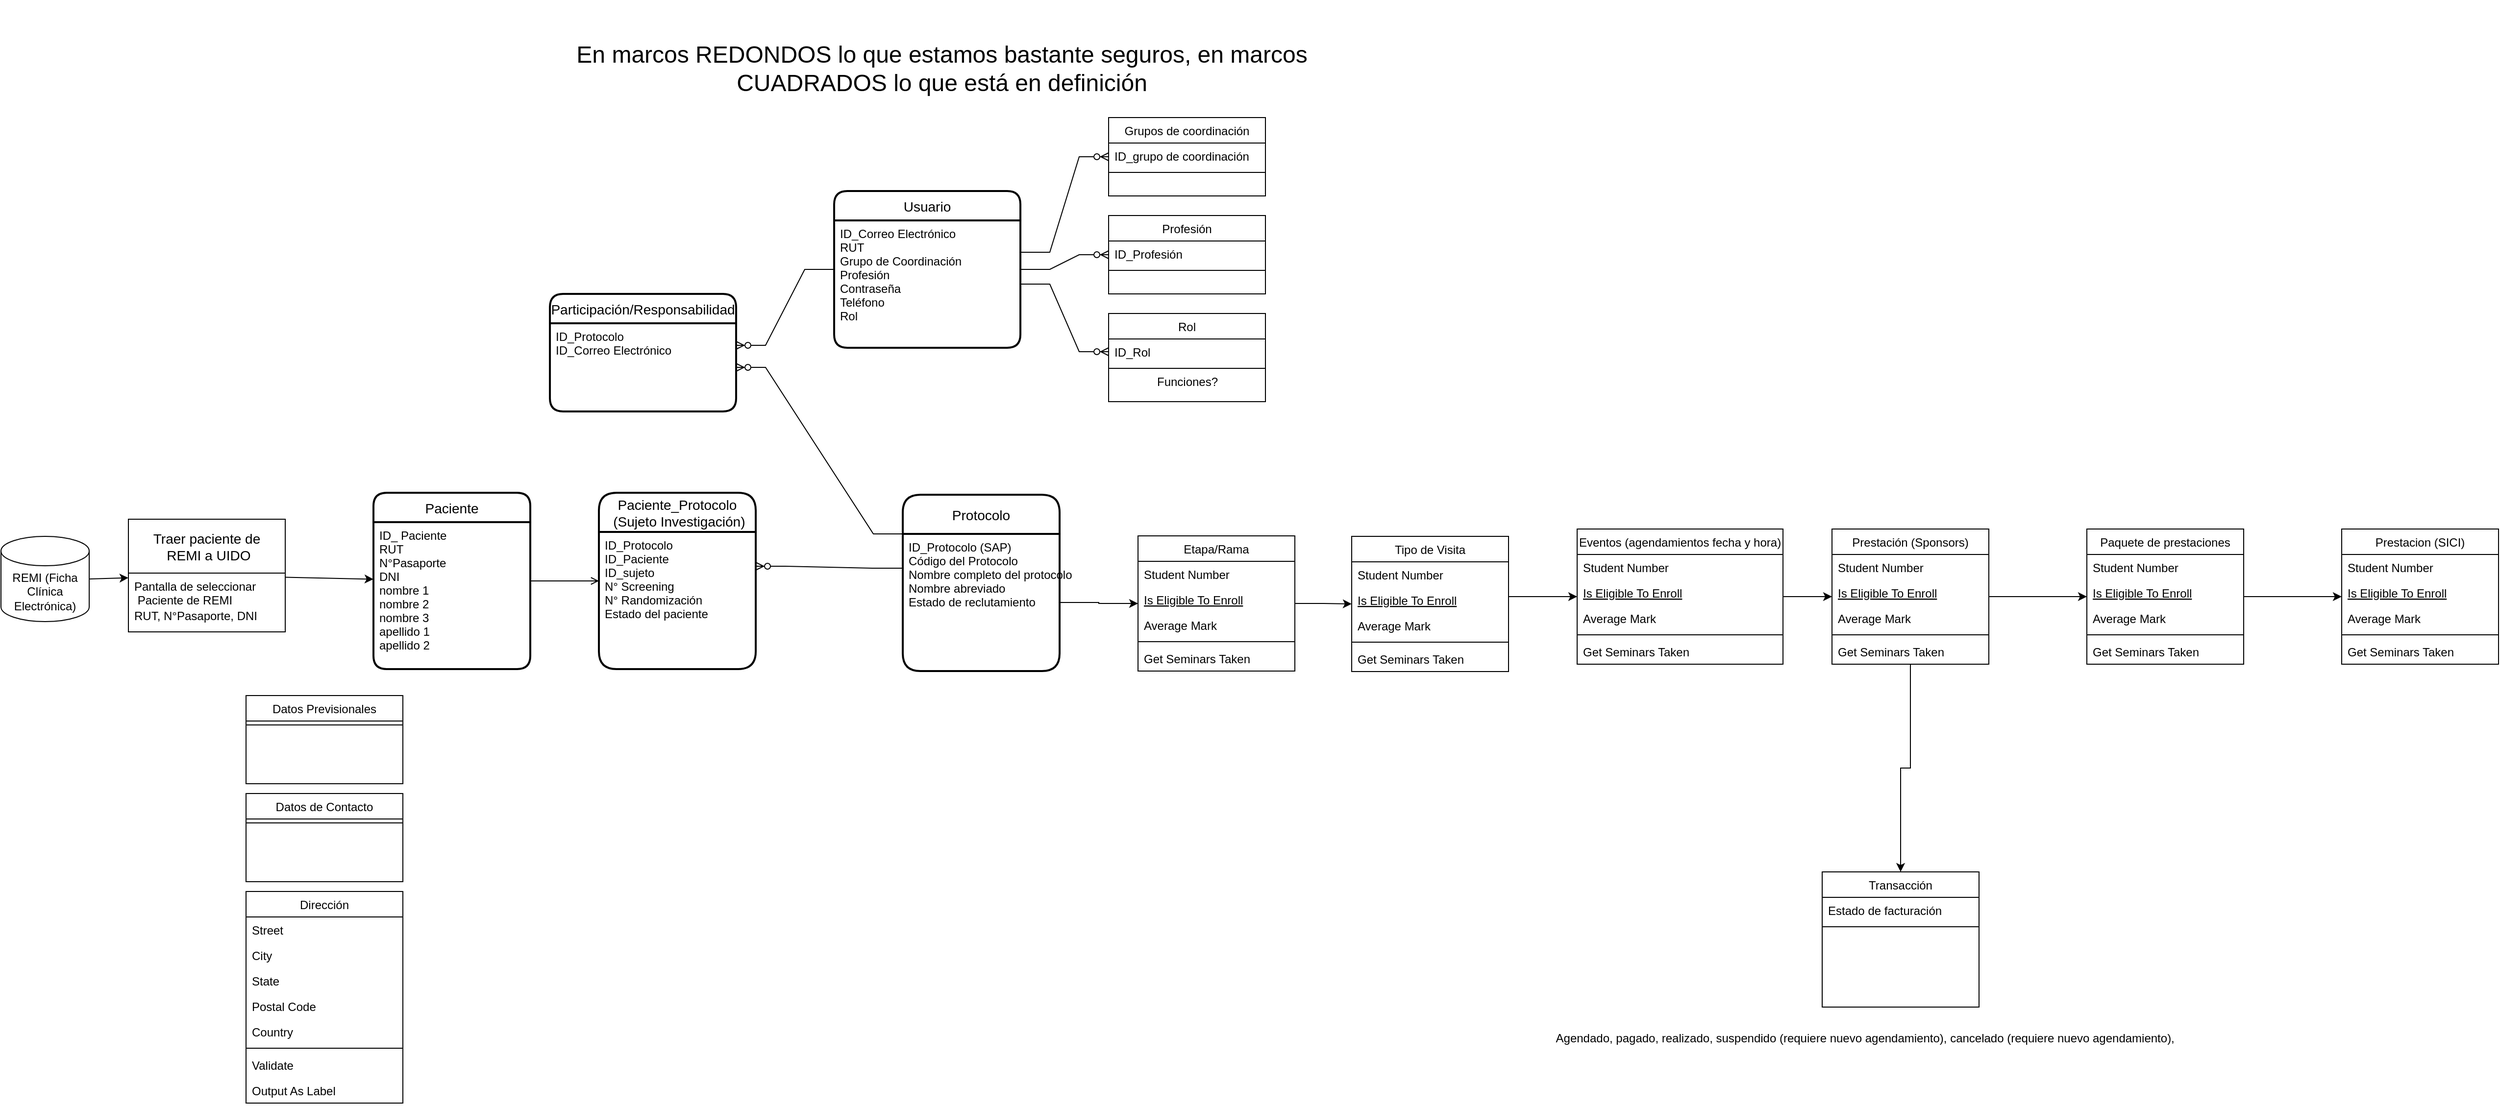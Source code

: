 <mxfile version="20.1.1" type="github">
  <diagram id="C5RBs43oDa-KdzZeNtuy" name="Modelo de datos">
    <mxGraphModel dx="2190" dy="1797" grid="1" gridSize="10" guides="1" tooltips="1" connect="1" arrows="1" fold="1" page="1" pageScale="1" pageWidth="827" pageHeight="1169" math="0" shadow="0">
      <root>
        <mxCell id="WIyWlLk6GJQsqaUBKTNV-0" />
        <mxCell id="WIyWlLk6GJQsqaUBKTNV-1" parent="WIyWlLk6GJQsqaUBKTNV-0" />
        <mxCell id="o2q1ifa4VH7G2egXARDQ-42" style="edgeStyle=orthogonalEdgeStyle;rounded=0;orthogonalLoop=1;jettySize=auto;html=1;exitX=1;exitY=0.5;exitDx=0;exitDy=0;" parent="WIyWlLk6GJQsqaUBKTNV-1" source="6zTSTTlQzJXJBrJj9n_g-30" target="z5YawjzfUHT3OrqKKdno-17" edge="1">
          <mxGeometry relative="1" as="geometry">
            <mxPoint x="850.0" y="588" as="sourcePoint" />
          </mxGeometry>
        </mxCell>
        <mxCell id="o2q1ifa4VH7G2egXARDQ-59" value="" style="edgeStyle=orthogonalEdgeStyle;rounded=0;orthogonalLoop=1;jettySize=auto;html=1;" parent="WIyWlLk6GJQsqaUBKTNV-1" source="zkfFHV4jXpPFQw0GAbJ--6" target="z5YawjzfUHT3OrqKKdno-11" edge="1">
          <mxGeometry relative="1" as="geometry" />
        </mxCell>
        <mxCell id="zkfFHV4jXpPFQw0GAbJ--6" value="Paquete de prestaciones" style="swimlane;fontStyle=0;align=center;verticalAlign=top;childLayout=stackLayout;horizontal=1;startSize=26;horizontalStack=0;resizeParent=1;resizeLast=0;collapsible=1;marginBottom=0;rounded=0;shadow=0;strokeWidth=1;" parent="WIyWlLk6GJQsqaUBKTNV-1" vertex="1">
          <mxGeometry x="1648" y="530" width="160" height="138" as="geometry">
            <mxRectangle x="130" y="380" width="160" height="26" as="alternateBounds" />
          </mxGeometry>
        </mxCell>
        <mxCell id="zkfFHV4jXpPFQw0GAbJ--7" value="Student Number" style="text;align=left;verticalAlign=top;spacingLeft=4;spacingRight=4;overflow=hidden;rotatable=0;points=[[0,0.5],[1,0.5]];portConstraint=eastwest;" parent="zkfFHV4jXpPFQw0GAbJ--6" vertex="1">
          <mxGeometry y="26" width="160" height="26" as="geometry" />
        </mxCell>
        <mxCell id="zkfFHV4jXpPFQw0GAbJ--10" value="Is Eligible To Enroll" style="text;align=left;verticalAlign=top;spacingLeft=4;spacingRight=4;overflow=hidden;rotatable=0;points=[[0,0.5],[1,0.5]];portConstraint=eastwest;fontStyle=4" parent="zkfFHV4jXpPFQw0GAbJ--6" vertex="1">
          <mxGeometry y="52" width="160" height="26" as="geometry" />
        </mxCell>
        <mxCell id="zkfFHV4jXpPFQw0GAbJ--8" value="Average Mark" style="text;align=left;verticalAlign=top;spacingLeft=4;spacingRight=4;overflow=hidden;rotatable=0;points=[[0,0.5],[1,0.5]];portConstraint=eastwest;rounded=0;shadow=0;html=0;" parent="zkfFHV4jXpPFQw0GAbJ--6" vertex="1">
          <mxGeometry y="78" width="160" height="26" as="geometry" />
        </mxCell>
        <mxCell id="zkfFHV4jXpPFQw0GAbJ--9" value="" style="line;html=1;strokeWidth=1;align=left;verticalAlign=middle;spacingTop=-1;spacingLeft=3;spacingRight=3;rotatable=0;labelPosition=right;points=[];portConstraint=eastwest;" parent="zkfFHV4jXpPFQw0GAbJ--6" vertex="1">
          <mxGeometry y="104" width="160" height="8" as="geometry" />
        </mxCell>
        <mxCell id="zkfFHV4jXpPFQw0GAbJ--11" value="Get Seminars Taken" style="text;align=left;verticalAlign=top;spacingLeft=4;spacingRight=4;overflow=hidden;rotatable=0;points=[[0,0.5],[1,0.5]];portConstraint=eastwest;" parent="zkfFHV4jXpPFQw0GAbJ--6" vertex="1">
          <mxGeometry y="112" width="160" height="26" as="geometry" />
        </mxCell>
        <mxCell id="zkfFHV4jXpPFQw0GAbJ--17" value="Dirección" style="swimlane;fontStyle=0;align=center;verticalAlign=top;childLayout=stackLayout;horizontal=1;startSize=26;horizontalStack=0;resizeParent=1;resizeLast=0;collapsible=1;marginBottom=0;rounded=0;shadow=0;strokeWidth=1;" parent="WIyWlLk6GJQsqaUBKTNV-1" vertex="1">
          <mxGeometry x="-230" y="900" width="160" height="216" as="geometry">
            <mxRectangle x="550" y="140" width="160" height="26" as="alternateBounds" />
          </mxGeometry>
        </mxCell>
        <mxCell id="zkfFHV4jXpPFQw0GAbJ--18" value="Street" style="text;align=left;verticalAlign=top;spacingLeft=4;spacingRight=4;overflow=hidden;rotatable=0;points=[[0,0.5],[1,0.5]];portConstraint=eastwest;" parent="zkfFHV4jXpPFQw0GAbJ--17" vertex="1">
          <mxGeometry y="26" width="160" height="26" as="geometry" />
        </mxCell>
        <mxCell id="zkfFHV4jXpPFQw0GAbJ--19" value="City" style="text;align=left;verticalAlign=top;spacingLeft=4;spacingRight=4;overflow=hidden;rotatable=0;points=[[0,0.5],[1,0.5]];portConstraint=eastwest;rounded=0;shadow=0;html=0;" parent="zkfFHV4jXpPFQw0GAbJ--17" vertex="1">
          <mxGeometry y="52" width="160" height="26" as="geometry" />
        </mxCell>
        <mxCell id="zkfFHV4jXpPFQw0GAbJ--20" value="State" style="text;align=left;verticalAlign=top;spacingLeft=4;spacingRight=4;overflow=hidden;rotatable=0;points=[[0,0.5],[1,0.5]];portConstraint=eastwest;rounded=0;shadow=0;html=0;" parent="zkfFHV4jXpPFQw0GAbJ--17" vertex="1">
          <mxGeometry y="78" width="160" height="26" as="geometry" />
        </mxCell>
        <mxCell id="zkfFHV4jXpPFQw0GAbJ--21" value="Postal Code" style="text;align=left;verticalAlign=top;spacingLeft=4;spacingRight=4;overflow=hidden;rotatable=0;points=[[0,0.5],[1,0.5]];portConstraint=eastwest;rounded=0;shadow=0;html=0;" parent="zkfFHV4jXpPFQw0GAbJ--17" vertex="1">
          <mxGeometry y="104" width="160" height="26" as="geometry" />
        </mxCell>
        <mxCell id="zkfFHV4jXpPFQw0GAbJ--22" value="Country" style="text;align=left;verticalAlign=top;spacingLeft=4;spacingRight=4;overflow=hidden;rotatable=0;points=[[0,0.5],[1,0.5]];portConstraint=eastwest;rounded=0;shadow=0;html=0;" parent="zkfFHV4jXpPFQw0GAbJ--17" vertex="1">
          <mxGeometry y="130" width="160" height="26" as="geometry" />
        </mxCell>
        <mxCell id="zkfFHV4jXpPFQw0GAbJ--23" value="" style="line;html=1;strokeWidth=1;align=left;verticalAlign=middle;spacingTop=-1;spacingLeft=3;spacingRight=3;rotatable=0;labelPosition=right;points=[];portConstraint=eastwest;" parent="zkfFHV4jXpPFQw0GAbJ--17" vertex="1">
          <mxGeometry y="156" width="160" height="8" as="geometry" />
        </mxCell>
        <mxCell id="zkfFHV4jXpPFQw0GAbJ--24" value="Validate" style="text;align=left;verticalAlign=top;spacingLeft=4;spacingRight=4;overflow=hidden;rotatable=0;points=[[0,0.5],[1,0.5]];portConstraint=eastwest;" parent="zkfFHV4jXpPFQw0GAbJ--17" vertex="1">
          <mxGeometry y="164" width="160" height="26" as="geometry" />
        </mxCell>
        <mxCell id="zkfFHV4jXpPFQw0GAbJ--25" value="Output As Label" style="text;align=left;verticalAlign=top;spacingLeft=4;spacingRight=4;overflow=hidden;rotatable=0;points=[[0,0.5],[1,0.5]];portConstraint=eastwest;" parent="zkfFHV4jXpPFQw0GAbJ--17" vertex="1">
          <mxGeometry y="190" width="160" height="26" as="geometry" />
        </mxCell>
        <mxCell id="z5YawjzfUHT3OrqKKdno-11" value="Prestacion (SICI)" style="swimlane;fontStyle=0;align=center;verticalAlign=top;childLayout=stackLayout;horizontal=1;startSize=26;horizontalStack=0;resizeParent=1;resizeLast=0;collapsible=1;marginBottom=0;rounded=0;shadow=0;strokeWidth=1;" parent="WIyWlLk6GJQsqaUBKTNV-1" vertex="1">
          <mxGeometry x="1908" y="530" width="160" height="138" as="geometry">
            <mxRectangle x="130" y="380" width="160" height="26" as="alternateBounds" />
          </mxGeometry>
        </mxCell>
        <mxCell id="z5YawjzfUHT3OrqKKdno-12" value="Student Number" style="text;align=left;verticalAlign=top;spacingLeft=4;spacingRight=4;overflow=hidden;rotatable=0;points=[[0,0.5],[1,0.5]];portConstraint=eastwest;" parent="z5YawjzfUHT3OrqKKdno-11" vertex="1">
          <mxGeometry y="26" width="160" height="26" as="geometry" />
        </mxCell>
        <mxCell id="z5YawjzfUHT3OrqKKdno-13" value="Is Eligible To Enroll" style="text;align=left;verticalAlign=top;spacingLeft=4;spacingRight=4;overflow=hidden;rotatable=0;points=[[0,0.5],[1,0.5]];portConstraint=eastwest;fontStyle=4" parent="z5YawjzfUHT3OrqKKdno-11" vertex="1">
          <mxGeometry y="52" width="160" height="26" as="geometry" />
        </mxCell>
        <mxCell id="z5YawjzfUHT3OrqKKdno-14" value="Average Mark" style="text;align=left;verticalAlign=top;spacingLeft=4;spacingRight=4;overflow=hidden;rotatable=0;points=[[0,0.5],[1,0.5]];portConstraint=eastwest;rounded=0;shadow=0;html=0;" parent="z5YawjzfUHT3OrqKKdno-11" vertex="1">
          <mxGeometry y="78" width="160" height="26" as="geometry" />
        </mxCell>
        <mxCell id="z5YawjzfUHT3OrqKKdno-15" value="" style="line;html=1;strokeWidth=1;align=left;verticalAlign=middle;spacingTop=-1;spacingLeft=3;spacingRight=3;rotatable=0;labelPosition=right;points=[];portConstraint=eastwest;" parent="z5YawjzfUHT3OrqKKdno-11" vertex="1">
          <mxGeometry y="104" width="160" height="8" as="geometry" />
        </mxCell>
        <mxCell id="z5YawjzfUHT3OrqKKdno-16" value="Get Seminars Taken" style="text;align=left;verticalAlign=top;spacingLeft=4;spacingRight=4;overflow=hidden;rotatable=0;points=[[0,0.5],[1,0.5]];portConstraint=eastwest;" parent="z5YawjzfUHT3OrqKKdno-11" vertex="1">
          <mxGeometry y="112" width="160" height="26" as="geometry" />
        </mxCell>
        <mxCell id="o2q1ifa4VH7G2egXARDQ-8" value="" style="edgeStyle=orthogonalEdgeStyle;rounded=0;orthogonalLoop=1;jettySize=auto;html=1;" parent="WIyWlLk6GJQsqaUBKTNV-1" source="z5YawjzfUHT3OrqKKdno-17" target="o2q1ifa4VH7G2egXARDQ-2" edge="1">
          <mxGeometry relative="1" as="geometry" />
        </mxCell>
        <mxCell id="z5YawjzfUHT3OrqKKdno-17" value="Etapa/Rama" style="swimlane;fontStyle=0;align=center;verticalAlign=top;childLayout=stackLayout;horizontal=1;startSize=26;horizontalStack=0;resizeParent=1;resizeLast=0;collapsible=1;marginBottom=0;rounded=0;shadow=0;strokeWidth=1;" parent="WIyWlLk6GJQsqaUBKTNV-1" vertex="1">
          <mxGeometry x="680" y="537" width="160" height="138" as="geometry">
            <mxRectangle x="130" y="380" width="160" height="26" as="alternateBounds" />
          </mxGeometry>
        </mxCell>
        <mxCell id="z5YawjzfUHT3OrqKKdno-18" value="Student Number" style="text;align=left;verticalAlign=top;spacingLeft=4;spacingRight=4;overflow=hidden;rotatable=0;points=[[0,0.5],[1,0.5]];portConstraint=eastwest;" parent="z5YawjzfUHT3OrqKKdno-17" vertex="1">
          <mxGeometry y="26" width="160" height="26" as="geometry" />
        </mxCell>
        <mxCell id="z5YawjzfUHT3OrqKKdno-19" value="Is Eligible To Enroll" style="text;align=left;verticalAlign=top;spacingLeft=4;spacingRight=4;overflow=hidden;rotatable=0;points=[[0,0.5],[1,0.5]];portConstraint=eastwest;fontStyle=4" parent="z5YawjzfUHT3OrqKKdno-17" vertex="1">
          <mxGeometry y="52" width="160" height="26" as="geometry" />
        </mxCell>
        <mxCell id="z5YawjzfUHT3OrqKKdno-20" value="Average Mark" style="text;align=left;verticalAlign=top;spacingLeft=4;spacingRight=4;overflow=hidden;rotatable=0;points=[[0,0.5],[1,0.5]];portConstraint=eastwest;rounded=0;shadow=0;html=0;" parent="z5YawjzfUHT3OrqKKdno-17" vertex="1">
          <mxGeometry y="78" width="160" height="26" as="geometry" />
        </mxCell>
        <mxCell id="z5YawjzfUHT3OrqKKdno-21" value="" style="line;html=1;strokeWidth=1;align=left;verticalAlign=middle;spacingTop=-1;spacingLeft=3;spacingRight=3;rotatable=0;labelPosition=right;points=[];portConstraint=eastwest;" parent="z5YawjzfUHT3OrqKKdno-17" vertex="1">
          <mxGeometry y="104" width="160" height="8" as="geometry" />
        </mxCell>
        <mxCell id="z5YawjzfUHT3OrqKKdno-22" value="Get Seminars Taken" style="text;align=left;verticalAlign=top;spacingLeft=4;spacingRight=4;overflow=hidden;rotatable=0;points=[[0,0.5],[1,0.5]];portConstraint=eastwest;" parent="z5YawjzfUHT3OrqKKdno-17" vertex="1">
          <mxGeometry y="112" width="160" height="26" as="geometry" />
        </mxCell>
        <mxCell id="z5YawjzfUHT3OrqKKdno-40" value="" style="endArrow=open;shadow=0;strokeWidth=1;rounded=0;endFill=1;edgeStyle=elbowEdgeStyle;elbow=vertical;" parent="WIyWlLk6GJQsqaUBKTNV-1" source="6zTSTTlQzJXJBrJj9n_g-8" target="6zTSTTlQzJXJBrJj9n_g-24" edge="1">
          <mxGeometry x="0.5" y="41" relative="1" as="geometry">
            <mxPoint x="60" y="656" as="sourcePoint" />
            <mxPoint x="110" y="452.0" as="targetPoint" />
            <mxPoint x="-40" y="32" as="offset" />
          </mxGeometry>
        </mxCell>
        <mxCell id="o2q1ifa4VH7G2egXARDQ-2" value="Tipo de Visita" style="swimlane;fontStyle=0;align=center;verticalAlign=top;childLayout=stackLayout;horizontal=1;startSize=26;horizontalStack=0;resizeParent=1;resizeLast=0;collapsible=1;marginBottom=0;rounded=0;shadow=0;strokeWidth=1;" parent="WIyWlLk6GJQsqaUBKTNV-1" vertex="1">
          <mxGeometry x="898" y="537.5" width="160" height="138" as="geometry">
            <mxRectangle x="130" y="380" width="160" height="26" as="alternateBounds" />
          </mxGeometry>
        </mxCell>
        <mxCell id="o2q1ifa4VH7G2egXARDQ-3" value="Student Number" style="text;align=left;verticalAlign=top;spacingLeft=4;spacingRight=4;overflow=hidden;rotatable=0;points=[[0,0.5],[1,0.5]];portConstraint=eastwest;" parent="o2q1ifa4VH7G2egXARDQ-2" vertex="1">
          <mxGeometry y="26" width="160" height="26" as="geometry" />
        </mxCell>
        <mxCell id="o2q1ifa4VH7G2egXARDQ-4" value="Is Eligible To Enroll" style="text;align=left;verticalAlign=top;spacingLeft=4;spacingRight=4;overflow=hidden;rotatable=0;points=[[0,0.5],[1,0.5]];portConstraint=eastwest;fontStyle=4" parent="o2q1ifa4VH7G2egXARDQ-2" vertex="1">
          <mxGeometry y="52" width="160" height="26" as="geometry" />
        </mxCell>
        <mxCell id="o2q1ifa4VH7G2egXARDQ-5" value="Average Mark" style="text;align=left;verticalAlign=top;spacingLeft=4;spacingRight=4;overflow=hidden;rotatable=0;points=[[0,0.5],[1,0.5]];portConstraint=eastwest;rounded=0;shadow=0;html=0;" parent="o2q1ifa4VH7G2egXARDQ-2" vertex="1">
          <mxGeometry y="78" width="160" height="26" as="geometry" />
        </mxCell>
        <mxCell id="o2q1ifa4VH7G2egXARDQ-6" value="" style="line;html=1;strokeWidth=1;align=left;verticalAlign=middle;spacingTop=-1;spacingLeft=3;spacingRight=3;rotatable=0;labelPosition=right;points=[];portConstraint=eastwest;" parent="o2q1ifa4VH7G2egXARDQ-2" vertex="1">
          <mxGeometry y="104" width="160" height="8" as="geometry" />
        </mxCell>
        <mxCell id="o2q1ifa4VH7G2egXARDQ-7" value="Get Seminars Taken" style="text;align=left;verticalAlign=top;spacingLeft=4;spacingRight=4;overflow=hidden;rotatable=0;points=[[0,0.5],[1,0.5]];portConstraint=eastwest;" parent="o2q1ifa4VH7G2egXARDQ-2" vertex="1">
          <mxGeometry y="112" width="160" height="26" as="geometry" />
        </mxCell>
        <mxCell id="o2q1ifa4VH7G2egXARDQ-58" value="" style="edgeStyle=orthogonalEdgeStyle;rounded=0;orthogonalLoop=1;jettySize=auto;html=1;" parent="WIyWlLk6GJQsqaUBKTNV-1" source="o2q1ifa4VH7G2egXARDQ-9" target="zkfFHV4jXpPFQw0GAbJ--6" edge="1">
          <mxGeometry relative="1" as="geometry" />
        </mxCell>
        <mxCell id="o2q1ifa4VH7G2egXARDQ-9" value="Prestación (Sponsors)" style="swimlane;fontStyle=0;align=center;verticalAlign=top;childLayout=stackLayout;horizontal=1;startSize=26;horizontalStack=0;resizeParent=1;resizeLast=0;collapsible=1;marginBottom=0;rounded=0;shadow=0;strokeWidth=1;" parent="WIyWlLk6GJQsqaUBKTNV-1" vertex="1">
          <mxGeometry x="1388" y="530" width="160" height="138" as="geometry">
            <mxRectangle x="130" y="380" width="160" height="26" as="alternateBounds" />
          </mxGeometry>
        </mxCell>
        <mxCell id="o2q1ifa4VH7G2egXARDQ-10" value="Student Number" style="text;align=left;verticalAlign=top;spacingLeft=4;spacingRight=4;overflow=hidden;rotatable=0;points=[[0,0.5],[1,0.5]];portConstraint=eastwest;" parent="o2q1ifa4VH7G2egXARDQ-9" vertex="1">
          <mxGeometry y="26" width="160" height="26" as="geometry" />
        </mxCell>
        <mxCell id="o2q1ifa4VH7G2egXARDQ-11" value="Is Eligible To Enroll" style="text;align=left;verticalAlign=top;spacingLeft=4;spacingRight=4;overflow=hidden;rotatable=0;points=[[0,0.5],[1,0.5]];portConstraint=eastwest;fontStyle=4" parent="o2q1ifa4VH7G2egXARDQ-9" vertex="1">
          <mxGeometry y="52" width="160" height="26" as="geometry" />
        </mxCell>
        <mxCell id="o2q1ifa4VH7G2egXARDQ-12" value="Average Mark" style="text;align=left;verticalAlign=top;spacingLeft=4;spacingRight=4;overflow=hidden;rotatable=0;points=[[0,0.5],[1,0.5]];portConstraint=eastwest;rounded=0;shadow=0;html=0;" parent="o2q1ifa4VH7G2egXARDQ-9" vertex="1">
          <mxGeometry y="78" width="160" height="26" as="geometry" />
        </mxCell>
        <mxCell id="o2q1ifa4VH7G2egXARDQ-13" value="" style="line;html=1;strokeWidth=1;align=left;verticalAlign=middle;spacingTop=-1;spacingLeft=3;spacingRight=3;rotatable=0;labelPosition=right;points=[];portConstraint=eastwest;" parent="o2q1ifa4VH7G2egXARDQ-9" vertex="1">
          <mxGeometry y="104" width="160" height="8" as="geometry" />
        </mxCell>
        <mxCell id="o2q1ifa4VH7G2egXARDQ-14" value="Get Seminars Taken" style="text;align=left;verticalAlign=top;spacingLeft=4;spacingRight=4;overflow=hidden;rotatable=0;points=[[0,0.5],[1,0.5]];portConstraint=eastwest;" parent="o2q1ifa4VH7G2egXARDQ-9" vertex="1">
          <mxGeometry y="112" width="160" height="26" as="geometry" />
        </mxCell>
        <mxCell id="o2q1ifa4VH7G2egXARDQ-44" value="Transacción" style="swimlane;fontStyle=0;align=center;verticalAlign=top;childLayout=stackLayout;horizontal=1;startSize=26;horizontalStack=0;resizeParent=1;resizeLast=0;collapsible=1;marginBottom=0;rounded=0;shadow=0;strokeWidth=1;" parent="WIyWlLk6GJQsqaUBKTNV-1" vertex="1">
          <mxGeometry x="1378" y="880" width="160" height="138" as="geometry">
            <mxRectangle x="130" y="380" width="160" height="26" as="alternateBounds" />
          </mxGeometry>
        </mxCell>
        <mxCell id="o2q1ifa4VH7G2egXARDQ-45" value="Estado de facturación" style="text;align=left;verticalAlign=top;spacingLeft=4;spacingRight=4;overflow=hidden;rotatable=0;points=[[0,0.5],[1,0.5]];portConstraint=eastwest;" parent="o2q1ifa4VH7G2egXARDQ-44" vertex="1">
          <mxGeometry y="26" width="160" height="26" as="geometry" />
        </mxCell>
        <mxCell id="o2q1ifa4VH7G2egXARDQ-48" value="" style="line;html=1;strokeWidth=1;align=left;verticalAlign=middle;spacingTop=-1;spacingLeft=3;spacingRight=3;rotatable=0;labelPosition=right;points=[];portConstraint=eastwest;" parent="o2q1ifa4VH7G2egXARDQ-44" vertex="1">
          <mxGeometry y="52" width="160" height="8" as="geometry" />
        </mxCell>
        <mxCell id="o2q1ifa4VH7G2egXARDQ-54" value="Agendado, pagado, realizado, suspendido (requiere nuevo agendamiento), cancelado (requiere nuevo agendamiento),&amp;nbsp;" style="text;html=1;align=center;verticalAlign=middle;resizable=0;points=[];autosize=1;strokeColor=none;fillColor=none;" parent="WIyWlLk6GJQsqaUBKTNV-1" vertex="1">
          <mxGeometry x="1098" y="1040" width="650" height="20" as="geometry" />
        </mxCell>
        <mxCell id="o2q1ifa4VH7G2egXARDQ-69" value="Grupos de coordinación&#xa;" style="swimlane;fontStyle=0;align=center;verticalAlign=top;childLayout=stackLayout;horizontal=1;startSize=26;horizontalStack=0;resizeParent=1;resizeLast=0;collapsible=1;marginBottom=0;rounded=0;shadow=0;strokeWidth=1;" parent="WIyWlLk6GJQsqaUBKTNV-1" vertex="1">
          <mxGeometry x="650" y="110" width="160" height="80" as="geometry">
            <mxRectangle x="340" y="380" width="170" height="26" as="alternateBounds" />
          </mxGeometry>
        </mxCell>
        <mxCell id="o2q1ifa4VH7G2egXARDQ-70" value="ID_grupo de coordinación" style="text;align=left;verticalAlign=top;spacingLeft=4;spacingRight=4;overflow=hidden;rotatable=0;points=[[0,0.5],[1,0.5]];portConstraint=eastwest;" parent="o2q1ifa4VH7G2egXARDQ-69" vertex="1">
          <mxGeometry y="26" width="160" height="26" as="geometry" />
        </mxCell>
        <mxCell id="o2q1ifa4VH7G2egXARDQ-77" value="" style="line;html=1;strokeWidth=1;align=left;verticalAlign=middle;spacingTop=-1;spacingLeft=3;spacingRight=3;rotatable=0;labelPosition=right;points=[];portConstraint=eastwest;" parent="o2q1ifa4VH7G2egXARDQ-69" vertex="1">
          <mxGeometry y="52" width="160" height="8" as="geometry" />
        </mxCell>
        <mxCell id="o2q1ifa4VH7G2egXARDQ-78" value="Profesión" style="swimlane;fontStyle=0;align=center;verticalAlign=top;childLayout=stackLayout;horizontal=1;startSize=26;horizontalStack=0;resizeParent=1;resizeLast=0;collapsible=1;marginBottom=0;rounded=0;shadow=0;strokeWidth=1;" parent="WIyWlLk6GJQsqaUBKTNV-1" vertex="1">
          <mxGeometry x="650" y="210" width="160" height="80" as="geometry">
            <mxRectangle x="340" y="380" width="170" height="26" as="alternateBounds" />
          </mxGeometry>
        </mxCell>
        <mxCell id="o2q1ifa4VH7G2egXARDQ-79" value="ID_Profesión" style="text;align=left;verticalAlign=top;spacingLeft=4;spacingRight=4;overflow=hidden;rotatable=0;points=[[0,0.5],[1,0.5]];portConstraint=eastwest;" parent="o2q1ifa4VH7G2egXARDQ-78" vertex="1">
          <mxGeometry y="26" width="160" height="26" as="geometry" />
        </mxCell>
        <mxCell id="o2q1ifa4VH7G2egXARDQ-80" value="" style="line;html=1;strokeWidth=1;align=left;verticalAlign=middle;spacingTop=-1;spacingLeft=3;spacingRight=3;rotatable=0;labelPosition=right;points=[];portConstraint=eastwest;" parent="o2q1ifa4VH7G2egXARDQ-78" vertex="1">
          <mxGeometry y="52" width="160" height="8" as="geometry" />
        </mxCell>
        <mxCell id="o2q1ifa4VH7G2egXARDQ-81" value="Rol" style="swimlane;fontStyle=0;align=center;verticalAlign=top;childLayout=stackLayout;horizontal=1;startSize=26;horizontalStack=0;resizeParent=1;resizeLast=0;collapsible=1;marginBottom=0;rounded=0;shadow=0;strokeWidth=1;" parent="WIyWlLk6GJQsqaUBKTNV-1" vertex="1">
          <mxGeometry x="650" y="310" width="160" height="90" as="geometry">
            <mxRectangle x="340" y="380" width="170" height="26" as="alternateBounds" />
          </mxGeometry>
        </mxCell>
        <mxCell id="o2q1ifa4VH7G2egXARDQ-82" value="ID_Rol" style="text;align=left;verticalAlign=top;spacingLeft=4;spacingRight=4;overflow=hidden;rotatable=0;points=[[0,0.5],[1,0.5]];portConstraint=eastwest;" parent="o2q1ifa4VH7G2egXARDQ-81" vertex="1">
          <mxGeometry y="26" width="160" height="26" as="geometry" />
        </mxCell>
        <mxCell id="o2q1ifa4VH7G2egXARDQ-83" value="" style="line;html=1;strokeWidth=1;align=left;verticalAlign=middle;spacingTop=-1;spacingLeft=3;spacingRight=3;rotatable=0;labelPosition=right;points=[];portConstraint=eastwest;" parent="o2q1ifa4VH7G2egXARDQ-81" vertex="1">
          <mxGeometry y="52" width="160" height="8" as="geometry" />
        </mxCell>
        <mxCell id="o2q1ifa4VH7G2egXARDQ-98" value="Funciones?" style="text;html=1;align=center;verticalAlign=middle;resizable=0;points=[];autosize=1;strokeColor=none;fillColor=none;" parent="o2q1ifa4VH7G2egXARDQ-81" vertex="1">
          <mxGeometry y="60" width="160" height="20" as="geometry" />
        </mxCell>
        <mxCell id="o2q1ifa4VH7G2egXARDQ-86" value="" style="edgeStyle=entityRelationEdgeStyle;fontSize=12;html=1;endArrow=ERzeroToMany;endFill=1;rounded=0;exitX=1;exitY=0.25;exitDx=0;exitDy=0;" parent="WIyWlLk6GJQsqaUBKTNV-1" source="6zTSTTlQzJXJBrJj9n_g-22" target="o2q1ifa4VH7G2egXARDQ-69" edge="1">
          <mxGeometry width="100" height="100" relative="1" as="geometry">
            <mxPoint x="560" y="258" as="sourcePoint" />
            <mxPoint x="630" y="200" as="targetPoint" />
          </mxGeometry>
        </mxCell>
        <mxCell id="o2q1ifa4VH7G2egXARDQ-87" value="" style="edgeStyle=entityRelationEdgeStyle;fontSize=12;html=1;endArrow=ERzeroToMany;endFill=1;rounded=0;" parent="WIyWlLk6GJQsqaUBKTNV-1" source="6zTSTTlQzJXJBrJj9n_g-21" target="o2q1ifa4VH7G2egXARDQ-78" edge="1">
          <mxGeometry width="100" height="100" relative="1" as="geometry">
            <mxPoint x="590" y="170" as="sourcePoint" />
            <mxPoint x="320" y="210" as="targetPoint" />
          </mxGeometry>
        </mxCell>
        <mxCell id="o2q1ifa4VH7G2egXARDQ-88" value="" style="edgeStyle=entityRelationEdgeStyle;fontSize=12;html=1;endArrow=ERzeroToMany;endFill=1;rounded=0;entryX=0;entryY=0.5;entryDx=0;entryDy=0;exitX=1;exitY=0.5;exitDx=0;exitDy=0;" parent="WIyWlLk6GJQsqaUBKTNV-1" source="6zTSTTlQzJXJBrJj9n_g-22" target="o2q1ifa4VH7G2egXARDQ-82" edge="1">
          <mxGeometry width="100" height="100" relative="1" as="geometry">
            <mxPoint x="560" y="258" as="sourcePoint" />
            <mxPoint x="320" y="320" as="targetPoint" />
          </mxGeometry>
        </mxCell>
        <mxCell id="o2q1ifa4VH7G2egXARDQ-99" value="Participación/Responsabilidad" style="swimlane;childLayout=stackLayout;horizontal=1;startSize=30;horizontalStack=0;rounded=1;fontSize=14;fontStyle=0;strokeWidth=2;resizeParent=0;resizeLast=1;shadow=0;dashed=0;align=center;" parent="WIyWlLk6GJQsqaUBKTNV-1" vertex="1">
          <mxGeometry x="80" y="290" width="190" height="120" as="geometry" />
        </mxCell>
        <mxCell id="o2q1ifa4VH7G2egXARDQ-100" value="ID_Protocolo&#xa;ID_Correo Electrónico" style="align=left;strokeColor=none;fillColor=none;spacingLeft=4;fontSize=12;verticalAlign=top;resizable=0;rotatable=0;part=1;" parent="o2q1ifa4VH7G2egXARDQ-99" vertex="1">
          <mxGeometry y="30" width="190" height="90" as="geometry" />
        </mxCell>
        <mxCell id="o2q1ifa4VH7G2egXARDQ-101" value="" style="edgeStyle=entityRelationEdgeStyle;fontSize=12;html=1;endArrow=ERzeroToMany;endFill=1;rounded=0;entryX=1;entryY=0.25;entryDx=0;entryDy=0;" parent="WIyWlLk6GJQsqaUBKTNV-1" source="6zTSTTlQzJXJBrJj9n_g-21" target="o2q1ifa4VH7G2egXARDQ-100" edge="1">
          <mxGeometry width="100" height="100" relative="1" as="geometry">
            <mxPoint x="450" y="286" as="sourcePoint" />
            <mxPoint x="190" y="370" as="targetPoint" />
          </mxGeometry>
        </mxCell>
        <mxCell id="6zTSTTlQzJXJBrJj9n_g-49" value="" style="edgeStyle=orthogonalEdgeStyle;rounded=0;orthogonalLoop=1;jettySize=auto;html=1;fontSize=24;" edge="1" parent="WIyWlLk6GJQsqaUBKTNV-1" source="OjmSdSg9R2nAoR8jusWb-0" target="o2q1ifa4VH7G2egXARDQ-9">
          <mxGeometry relative="1" as="geometry" />
        </mxCell>
        <mxCell id="OjmSdSg9R2nAoR8jusWb-0" value="Eventos (agendamientos fecha y hora)" style="swimlane;fontStyle=0;align=center;verticalAlign=top;childLayout=stackLayout;horizontal=1;startSize=26;horizontalStack=0;resizeParent=1;resizeLast=0;collapsible=1;marginBottom=0;rounded=0;shadow=0;strokeWidth=1;hachureGap=4;" parent="WIyWlLk6GJQsqaUBKTNV-1" vertex="1">
          <mxGeometry x="1128" y="530" width="210" height="138" as="geometry">
            <mxRectangle x="130" y="380" width="160" height="26" as="alternateBounds" />
          </mxGeometry>
        </mxCell>
        <mxCell id="OjmSdSg9R2nAoR8jusWb-1" value="Student Number" style="text;align=left;verticalAlign=top;spacingLeft=4;spacingRight=4;overflow=hidden;rotatable=0;points=[[0,0.5],[1,0.5]];portConstraint=eastwest;" parent="OjmSdSg9R2nAoR8jusWb-0" vertex="1">
          <mxGeometry y="26" width="210" height="26" as="geometry" />
        </mxCell>
        <mxCell id="OjmSdSg9R2nAoR8jusWb-2" value="Is Eligible To Enroll" style="text;align=left;verticalAlign=top;spacingLeft=4;spacingRight=4;overflow=hidden;rotatable=0;points=[[0,0.5],[1,0.5]];portConstraint=eastwest;fontStyle=4" parent="OjmSdSg9R2nAoR8jusWb-0" vertex="1">
          <mxGeometry y="52" width="210" height="26" as="geometry" />
        </mxCell>
        <mxCell id="OjmSdSg9R2nAoR8jusWb-3" value="Average Mark" style="text;align=left;verticalAlign=top;spacingLeft=4;spacingRight=4;overflow=hidden;rotatable=0;points=[[0,0.5],[1,0.5]];portConstraint=eastwest;rounded=0;shadow=0;html=0;" parent="OjmSdSg9R2nAoR8jusWb-0" vertex="1">
          <mxGeometry y="78" width="210" height="26" as="geometry" />
        </mxCell>
        <mxCell id="OjmSdSg9R2nAoR8jusWb-4" value="" style="line;html=1;strokeWidth=1;align=left;verticalAlign=middle;spacingTop=-1;spacingLeft=3;spacingRight=3;rotatable=0;labelPosition=right;points=[];portConstraint=eastwest;" parent="OjmSdSg9R2nAoR8jusWb-0" vertex="1">
          <mxGeometry y="104" width="210" height="8" as="geometry" />
        </mxCell>
        <mxCell id="OjmSdSg9R2nAoR8jusWb-5" value="Get Seminars Taken" style="text;align=left;verticalAlign=top;spacingLeft=4;spacingRight=4;overflow=hidden;rotatable=0;points=[[0,0.5],[1,0.5]];portConstraint=eastwest;" parent="OjmSdSg9R2nAoR8jusWb-0" vertex="1">
          <mxGeometry y="112" width="210" height="26" as="geometry" />
        </mxCell>
        <mxCell id="6zTSTTlQzJXJBrJj9n_g-6" value="" style="edgeStyle=entityRelationEdgeStyle;fontSize=12;html=1;endArrow=ERzeroToMany;endFill=1;rounded=0;entryX=1;entryY=0.5;entryDx=0;entryDy=0;exitX=0;exitY=0;exitDx=0;exitDy=0;" edge="1" parent="WIyWlLk6GJQsqaUBKTNV-1" source="6zTSTTlQzJXJBrJj9n_g-30" target="o2q1ifa4VH7G2egXARDQ-100">
          <mxGeometry width="100" height="100" relative="1" as="geometry">
            <mxPoint x="690.0" y="532" as="sourcePoint" />
            <mxPoint x="320" y="400" as="targetPoint" />
          </mxGeometry>
        </mxCell>
        <mxCell id="6zTSTTlQzJXJBrJj9n_g-8" value="Paciente" style="swimlane;childLayout=stackLayout;horizontal=1;startSize=30;horizontalStack=0;rounded=1;fontSize=14;fontStyle=0;strokeWidth=2;resizeParent=0;resizeLast=1;shadow=0;dashed=0;align=center;" vertex="1" parent="WIyWlLk6GJQsqaUBKTNV-1">
          <mxGeometry x="-100" y="493" width="160" height="180" as="geometry" />
        </mxCell>
        <mxCell id="6zTSTTlQzJXJBrJj9n_g-9" value="ID_ Paciente&#xa;RUT&#xa;N°Pasaporte&#xa;DNI&#xa;nombre 1&#xa;nombre 2&#xa;nombre 3&#xa;apellido 1&#xa;apellido 2" style="align=left;strokeColor=none;fillColor=none;spacingLeft=4;fontSize=12;verticalAlign=top;resizable=0;rotatable=0;part=1;" vertex="1" parent="6zTSTTlQzJXJBrJj9n_g-8">
          <mxGeometry y="30" width="160" height="150" as="geometry" />
        </mxCell>
        <mxCell id="6zTSTTlQzJXJBrJj9n_g-10" value="REMI (Ficha Clínica Electrónica)" style="shape=cylinder3;whiteSpace=wrap;html=1;boundedLbl=1;backgroundOutline=1;size=15;" vertex="1" parent="WIyWlLk6GJQsqaUBKTNV-1">
          <mxGeometry x="-480" y="537.5" width="90" height="87" as="geometry" />
        </mxCell>
        <mxCell id="6zTSTTlQzJXJBrJj9n_g-11" value="" style="endArrow=classic;html=1;rounded=0;exitX=1;exitY=0.5;exitDx=0;exitDy=0;exitPerimeter=0;" edge="1" parent="WIyWlLk6GJQsqaUBKTNV-1" source="6zTSTTlQzJXJBrJj9n_g-10" target="6zTSTTlQzJXJBrJj9n_g-14">
          <mxGeometry width="50" height="50" relative="1" as="geometry">
            <mxPoint x="-260" y="710" as="sourcePoint" />
            <mxPoint x="-350" y="581" as="targetPoint" />
          </mxGeometry>
        </mxCell>
        <mxCell id="6zTSTTlQzJXJBrJj9n_g-14" value="Traer paciente de&#xa; REMI a UIDO" style="swimlane;fontStyle=0;childLayout=stackLayout;horizontal=1;startSize=55;horizontalStack=0;resizeParent=1;resizeParentMax=0;resizeLast=0;collapsible=1;marginBottom=0;align=center;fontSize=14;" vertex="1" parent="WIyWlLk6GJQsqaUBKTNV-1">
          <mxGeometry x="-350" y="520" width="160" height="115" as="geometry" />
        </mxCell>
        <mxCell id="6zTSTTlQzJXJBrJj9n_g-15" value="Pantalla de seleccionar&#xa; Paciente de REMI" style="text;strokeColor=none;fillColor=none;spacingLeft=4;spacingRight=4;overflow=hidden;rotatable=0;points=[[0,0.5],[1,0.5]];portConstraint=eastwest;fontSize=12;" vertex="1" parent="6zTSTTlQzJXJBrJj9n_g-14">
          <mxGeometry y="55" width="160" height="30" as="geometry" />
        </mxCell>
        <mxCell id="6zTSTTlQzJXJBrJj9n_g-16" value="RUT, N°Pasaporte, DNI" style="text;strokeColor=none;fillColor=none;spacingLeft=4;spacingRight=4;overflow=hidden;rotatable=0;points=[[0,0.5],[1,0.5]];portConstraint=eastwest;fontSize=12;" vertex="1" parent="6zTSTTlQzJXJBrJj9n_g-14">
          <mxGeometry y="85" width="160" height="30" as="geometry" />
        </mxCell>
        <mxCell id="6zTSTTlQzJXJBrJj9n_g-18" value="" style="endArrow=classic;html=1;rounded=0;" edge="1" parent="WIyWlLk6GJQsqaUBKTNV-1" source="6zTSTTlQzJXJBrJj9n_g-14" target="6zTSTTlQzJXJBrJj9n_g-8">
          <mxGeometry width="50" height="50" relative="1" as="geometry">
            <mxPoint x="-380" y="591" as="sourcePoint" />
            <mxPoint x="-340" y="589.833" as="targetPoint" />
            <Array as="points" />
          </mxGeometry>
        </mxCell>
        <mxCell id="6zTSTTlQzJXJBrJj9n_g-21" value="Usuario" style="swimlane;childLayout=stackLayout;horizontal=1;startSize=30;horizontalStack=0;rounded=1;fontSize=14;fontStyle=0;strokeWidth=2;resizeParent=0;resizeLast=1;shadow=0;dashed=0;align=center;" vertex="1" parent="WIyWlLk6GJQsqaUBKTNV-1">
          <mxGeometry x="370" y="185" width="190" height="160" as="geometry" />
        </mxCell>
        <mxCell id="6zTSTTlQzJXJBrJj9n_g-22" value="ID_Correo Electrónico&#xa;RUT&#xa;Grupo de Coordinación&#xa;Profesión&#xa;Contraseña&#xa;Teléfono&#xa;Rol&#xa;" style="align=left;strokeColor=none;fillColor=none;spacingLeft=4;fontSize=12;verticalAlign=top;resizable=0;rotatable=0;part=1;" vertex="1" parent="6zTSTTlQzJXJBrJj9n_g-21">
          <mxGeometry y="30" width="190" height="130" as="geometry" />
        </mxCell>
        <mxCell id="6zTSTTlQzJXJBrJj9n_g-24" value="Paciente_Protocolo&#xa; (Sujeto Investigación)" style="swimlane;childLayout=stackLayout;horizontal=1;startSize=40;horizontalStack=0;rounded=1;fontSize=14;fontStyle=0;strokeWidth=2;resizeParent=0;resizeLast=1;shadow=0;dashed=0;align=center;" vertex="1" parent="WIyWlLk6GJQsqaUBKTNV-1">
          <mxGeometry x="130" y="493" width="160" height="180" as="geometry" />
        </mxCell>
        <mxCell id="6zTSTTlQzJXJBrJj9n_g-25" value="ID_Protocolo&#xa;ID_Paciente&#xa;ID_sujeto&#xa;N° Screening&#xa;N° Randomización&#xa;Estado del paciente" style="align=left;strokeColor=none;fillColor=none;spacingLeft=4;fontSize=12;verticalAlign=top;resizable=0;rotatable=0;part=1;" vertex="1" parent="6zTSTTlQzJXJBrJj9n_g-24">
          <mxGeometry y="40" width="160" height="140" as="geometry" />
        </mxCell>
        <mxCell id="6zTSTTlQzJXJBrJj9n_g-28" value="&lt;font style=&quot;font-size: 24px;&quot;&gt;En marcos REDONDOS lo que estamos bastante seguros, en marcos CUADRADOS lo que está en definición&lt;/font&gt;" style="text;html=1;strokeColor=none;fillColor=none;align=center;verticalAlign=middle;whiteSpace=wrap;rounded=0;" vertex="1" parent="WIyWlLk6GJQsqaUBKTNV-1">
          <mxGeometry x="70" y="-10" width="820" height="140" as="geometry" />
        </mxCell>
        <mxCell id="6zTSTTlQzJXJBrJj9n_g-29" value="Protocolo" style="swimlane;childLayout=stackLayout;horizontal=1;startSize=40;horizontalStack=0;rounded=1;fontSize=14;fontStyle=0;strokeWidth=2;resizeParent=0;resizeLast=1;shadow=0;dashed=0;align=center;" vertex="1" parent="WIyWlLk6GJQsqaUBKTNV-1">
          <mxGeometry x="440" y="495" width="160" height="180" as="geometry" />
        </mxCell>
        <mxCell id="6zTSTTlQzJXJBrJj9n_g-30" value="ID_Protocolo (SAP)&#xa;Código del Protocolo&#xa;Nombre completo del protocolo&#xa;Nombre abreviado&#xa;Estado de reclutamiento" style="align=left;strokeColor=none;fillColor=none;spacingLeft=4;fontSize=12;verticalAlign=top;resizable=0;rotatable=0;part=1;" vertex="1" parent="6zTSTTlQzJXJBrJj9n_g-29">
          <mxGeometry y="40" width="160" height="140" as="geometry" />
        </mxCell>
        <mxCell id="6zTSTTlQzJXJBrJj9n_g-31" value="" style="edgeStyle=entityRelationEdgeStyle;fontSize=12;html=1;endArrow=ERzeroToMany;endFill=1;rounded=0;entryX=1;entryY=0.25;entryDx=0;entryDy=0;exitX=0;exitY=0.25;exitDx=0;exitDy=0;" edge="1" parent="WIyWlLk6GJQsqaUBKTNV-1" source="6zTSTTlQzJXJBrJj9n_g-30" target="6zTSTTlQzJXJBrJj9n_g-25">
          <mxGeometry width="100" height="100" relative="1" as="geometry">
            <mxPoint x="515.0" y="507" as="sourcePoint" />
            <mxPoint x="415" y="584.5" as="targetPoint" />
          </mxGeometry>
        </mxCell>
        <mxCell id="6zTSTTlQzJXJBrJj9n_g-34" value="Datos Previsionales" style="swimlane;fontStyle=0;align=center;verticalAlign=top;childLayout=stackLayout;horizontal=1;startSize=26;horizontalStack=0;resizeParent=1;resizeLast=0;collapsible=1;marginBottom=0;rounded=0;shadow=0;strokeWidth=1;" vertex="1" parent="WIyWlLk6GJQsqaUBKTNV-1">
          <mxGeometry x="-230" y="700" width="160" height="90" as="geometry">
            <mxRectangle x="550" y="140" width="160" height="26" as="alternateBounds" />
          </mxGeometry>
        </mxCell>
        <mxCell id="6zTSTTlQzJXJBrJj9n_g-40" value="" style="line;html=1;strokeWidth=1;align=left;verticalAlign=middle;spacingTop=-1;spacingLeft=3;spacingRight=3;rotatable=0;labelPosition=right;points=[];portConstraint=eastwest;" vertex="1" parent="6zTSTTlQzJXJBrJj9n_g-34">
          <mxGeometry y="26" width="160" height="8" as="geometry" />
        </mxCell>
        <mxCell id="6zTSTTlQzJXJBrJj9n_g-43" value="Datos de Contacto" style="swimlane;fontStyle=0;align=center;verticalAlign=top;childLayout=stackLayout;horizontal=1;startSize=26;horizontalStack=0;resizeParent=1;resizeLast=0;collapsible=1;marginBottom=0;rounded=0;shadow=0;strokeWidth=1;" vertex="1" parent="WIyWlLk6GJQsqaUBKTNV-1">
          <mxGeometry x="-230" y="800" width="160" height="90" as="geometry">
            <mxRectangle x="550" y="140" width="160" height="26" as="alternateBounds" />
          </mxGeometry>
        </mxCell>
        <mxCell id="6zTSTTlQzJXJBrJj9n_g-44" value="" style="line;html=1;strokeWidth=1;align=left;verticalAlign=middle;spacingTop=-1;spacingLeft=3;spacingRight=3;rotatable=0;labelPosition=right;points=[];portConstraint=eastwest;" vertex="1" parent="6zTSTTlQzJXJBrJj9n_g-43">
          <mxGeometry y="26" width="160" height="8" as="geometry" />
        </mxCell>
        <mxCell id="6zTSTTlQzJXJBrJj9n_g-45" value="" style="edgeStyle=orthogonalEdgeStyle;rounded=0;orthogonalLoop=1;jettySize=auto;html=1;" edge="1" parent="WIyWlLk6GJQsqaUBKTNV-1" source="o2q1ifa4VH7G2egXARDQ-9" target="o2q1ifa4VH7G2egXARDQ-44">
          <mxGeometry relative="1" as="geometry">
            <mxPoint x="1060" y="780" as="sourcePoint" />
            <mxPoint x="1560" y="837.067" as="targetPoint" />
          </mxGeometry>
        </mxCell>
        <mxCell id="6zTSTTlQzJXJBrJj9n_g-48" value="" style="edgeStyle=orthogonalEdgeStyle;rounded=0;orthogonalLoop=1;jettySize=auto;html=1;fontSize=24;" edge="1" parent="WIyWlLk6GJQsqaUBKTNV-1" source="o2q1ifa4VH7G2egXARDQ-2" target="OjmSdSg9R2nAoR8jusWb-0">
          <mxGeometry relative="1" as="geometry">
            <mxPoint x="1148" y="668" as="sourcePoint" />
            <mxPoint x="1098" y="711.067" as="targetPoint" />
            <Array as="points">
              <mxPoint x="1080" y="599" />
              <mxPoint x="1080" y="599" />
            </Array>
          </mxGeometry>
        </mxCell>
      </root>
    </mxGraphModel>
  </diagram>
</mxfile>
